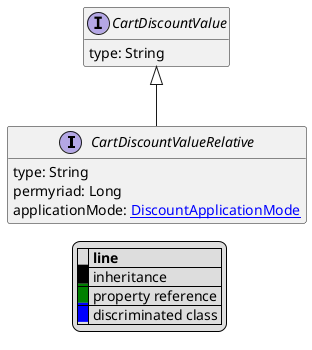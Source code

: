 @startuml

hide empty fields
hide empty methods
legend
|= |= line |
|<back:black>   </back>| inheritance |
|<back:green>   </back>| property reference |
|<back:blue>   </back>| discriminated class |
endlegend
interface CartDiscountValueRelative [[CartDiscountValueRelative.svg]] extends CartDiscountValue {
    type: String
    permyriad: Long
    applicationMode: [[DiscountApplicationMode.svg DiscountApplicationMode]]
}
interface CartDiscountValue [[CartDiscountValue.svg]]  {
    type: String
}





@enduml
